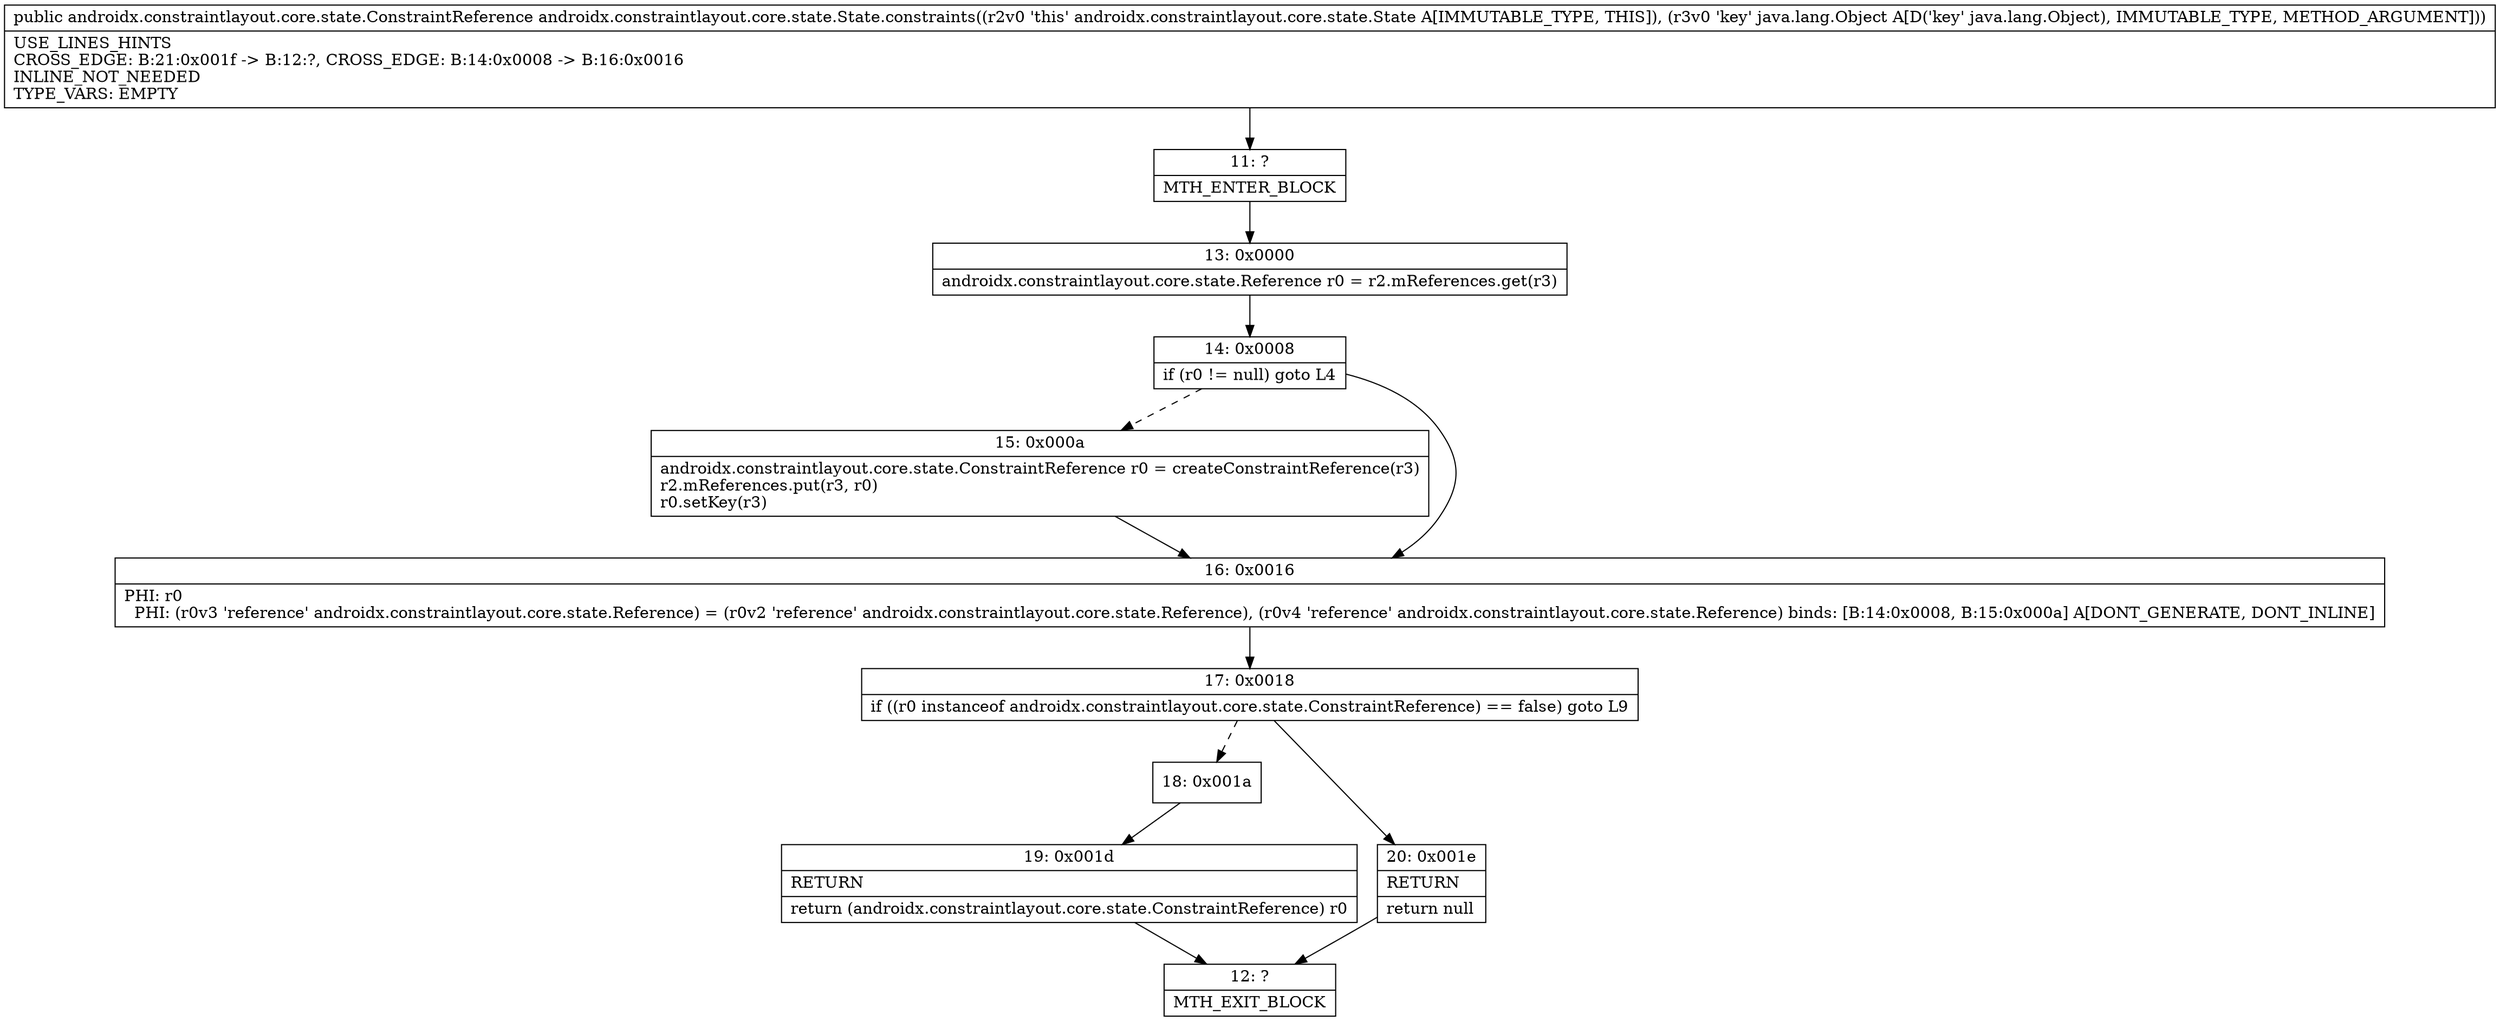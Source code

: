 digraph "CFG forandroidx.constraintlayout.core.state.State.constraints(Ljava\/lang\/Object;)Landroidx\/constraintlayout\/core\/state\/ConstraintReference;" {
Node_11 [shape=record,label="{11\:\ ?|MTH_ENTER_BLOCK\l}"];
Node_13 [shape=record,label="{13\:\ 0x0000|androidx.constraintlayout.core.state.Reference r0 = r2.mReferences.get(r3)\l}"];
Node_14 [shape=record,label="{14\:\ 0x0008|if (r0 != null) goto L4\l}"];
Node_15 [shape=record,label="{15\:\ 0x000a|androidx.constraintlayout.core.state.ConstraintReference r0 = createConstraintReference(r3)\lr2.mReferences.put(r3, r0)\lr0.setKey(r3)\l}"];
Node_16 [shape=record,label="{16\:\ 0x0016|PHI: r0 \l  PHI: (r0v3 'reference' androidx.constraintlayout.core.state.Reference) = (r0v2 'reference' androidx.constraintlayout.core.state.Reference), (r0v4 'reference' androidx.constraintlayout.core.state.Reference) binds: [B:14:0x0008, B:15:0x000a] A[DONT_GENERATE, DONT_INLINE]\l}"];
Node_17 [shape=record,label="{17\:\ 0x0018|if ((r0 instanceof androidx.constraintlayout.core.state.ConstraintReference) == false) goto L9\l}"];
Node_18 [shape=record,label="{18\:\ 0x001a}"];
Node_19 [shape=record,label="{19\:\ 0x001d|RETURN\l|return (androidx.constraintlayout.core.state.ConstraintReference) r0\l}"];
Node_12 [shape=record,label="{12\:\ ?|MTH_EXIT_BLOCK\l}"];
Node_20 [shape=record,label="{20\:\ 0x001e|RETURN\l|return null\l}"];
MethodNode[shape=record,label="{public androidx.constraintlayout.core.state.ConstraintReference androidx.constraintlayout.core.state.State.constraints((r2v0 'this' androidx.constraintlayout.core.state.State A[IMMUTABLE_TYPE, THIS]), (r3v0 'key' java.lang.Object A[D('key' java.lang.Object), IMMUTABLE_TYPE, METHOD_ARGUMENT]))  | USE_LINES_HINTS\lCROSS_EDGE: B:21:0x001f \-\> B:12:?, CROSS_EDGE: B:14:0x0008 \-\> B:16:0x0016\lINLINE_NOT_NEEDED\lTYPE_VARS: EMPTY\l}"];
MethodNode -> Node_11;Node_11 -> Node_13;
Node_13 -> Node_14;
Node_14 -> Node_15[style=dashed];
Node_14 -> Node_16;
Node_15 -> Node_16;
Node_16 -> Node_17;
Node_17 -> Node_18[style=dashed];
Node_17 -> Node_20;
Node_18 -> Node_19;
Node_19 -> Node_12;
Node_20 -> Node_12;
}

